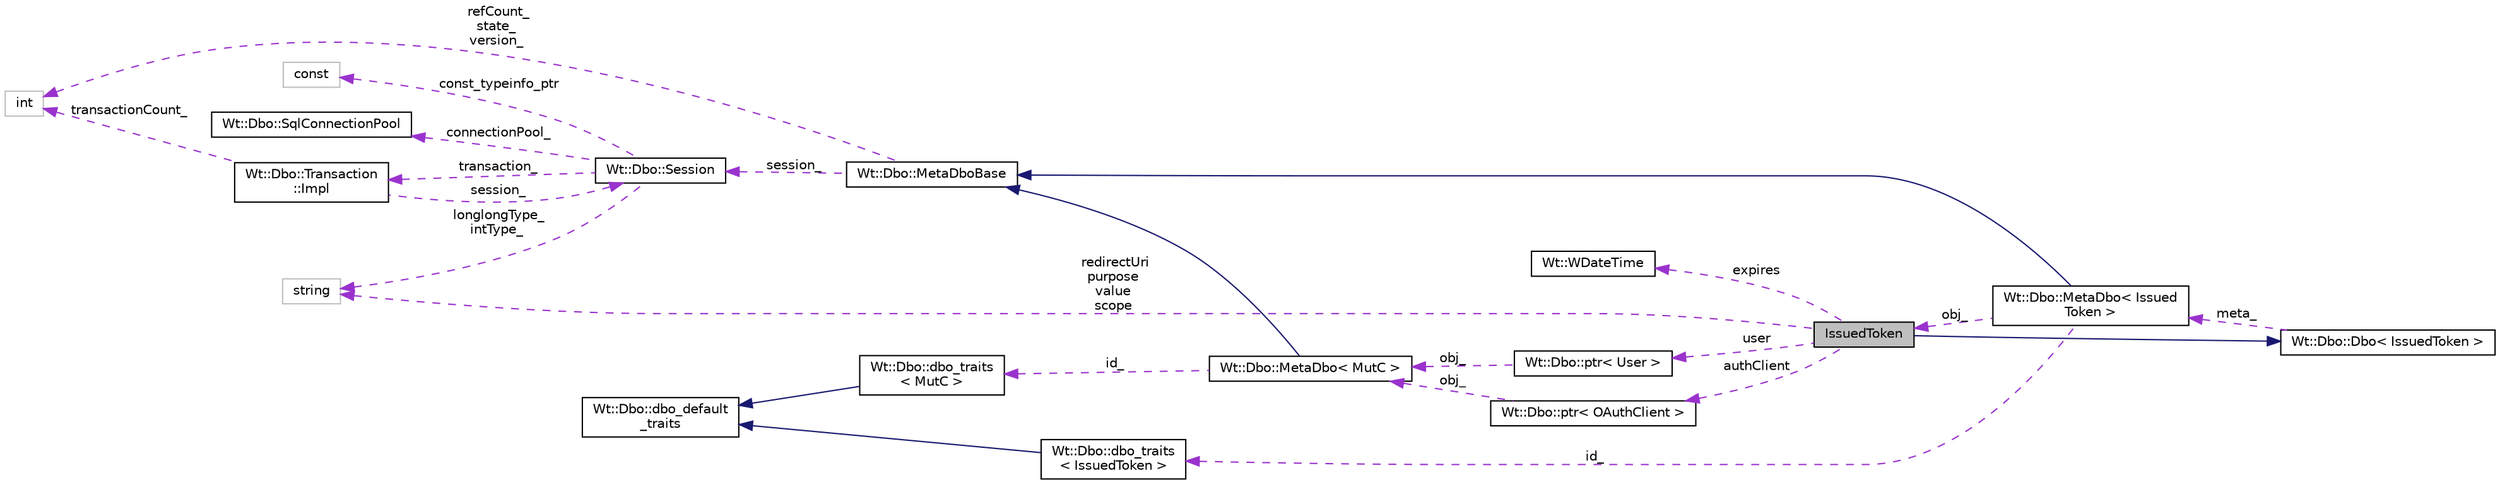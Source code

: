 digraph "IssuedToken"
{
 // LATEX_PDF_SIZE
  edge [fontname="Helvetica",fontsize="10",labelfontname="Helvetica",labelfontsize="10"];
  node [fontname="Helvetica",fontsize="10",shape=record];
  rankdir="LR";
  Node1 [label="IssuedToken",height=0.2,width=0.4,color="black", fillcolor="grey75", style="filled", fontcolor="black",tooltip=" "];
  Node2 -> Node1 [dir="back",color="midnightblue",fontsize="10",style="solid",fontname="Helvetica"];
  Node2 [label="Wt::Dbo::Dbo\< IssuedToken \>",height=0.2,width=0.4,color="black", fillcolor="white", style="filled",URL="$classWt_1_1Dbo_1_1Dbo.html",tooltip=" "];
  Node3 -> Node2 [dir="back",color="darkorchid3",fontsize="10",style="dashed",label=" meta_" ,fontname="Helvetica"];
  Node3 [label="Wt::Dbo::MetaDbo\< Issued\lToken \>",height=0.2,width=0.4,color="black", fillcolor="white", style="filled",URL="$classWt_1_1Dbo_1_1MetaDbo.html",tooltip=" "];
  Node4 -> Node3 [dir="back",color="midnightblue",fontsize="10",style="solid",fontname="Helvetica"];
  Node4 [label="Wt::Dbo::MetaDboBase",height=0.2,width=0.4,color="black", fillcolor="white", style="filled",URL="$classWt_1_1Dbo_1_1MetaDboBase.html",tooltip=" "];
  Node5 -> Node4 [dir="back",color="darkorchid3",fontsize="10",style="dashed",label=" refCount_\nstate_\nversion_" ,fontname="Helvetica"];
  Node5 [label="int",height=0.2,width=0.4,color="grey75", fillcolor="white", style="filled",tooltip=" "];
  Node6 -> Node4 [dir="back",color="darkorchid3",fontsize="10",style="dashed",label=" session_" ,fontname="Helvetica"];
  Node6 [label="Wt::Dbo::Session",height=0.2,width=0.4,color="black", fillcolor="white", style="filled",URL="$classWt_1_1Dbo_1_1Session.html",tooltip="A database session."];
  Node7 -> Node6 [dir="back",color="darkorchid3",fontsize="10",style="dashed",label=" transaction_" ,fontname="Helvetica"];
  Node7 [label="Wt::Dbo::Transaction\l::Impl",height=0.2,width=0.4,color="black", fillcolor="white", style="filled",URL="$structWt_1_1Dbo_1_1Transaction_1_1Impl.html",tooltip=" "];
  Node5 -> Node7 [dir="back",color="darkorchid3",fontsize="10",style="dashed",label=" transactionCount_" ,fontname="Helvetica"];
  Node6 -> Node7 [dir="back",color="darkorchid3",fontsize="10",style="dashed",label=" session_" ,fontname="Helvetica"];
  Node8 -> Node6 [dir="back",color="darkorchid3",fontsize="10",style="dashed",label=" longlongType_\nintType_" ,fontname="Helvetica"];
  Node8 [label="string",height=0.2,width=0.4,color="grey75", fillcolor="white", style="filled",tooltip=" "];
  Node9 -> Node6 [dir="back",color="darkorchid3",fontsize="10",style="dashed",label=" const_typeinfo_ptr" ,fontname="Helvetica"];
  Node9 [label="const",height=0.2,width=0.4,color="grey75", fillcolor="white", style="filled",tooltip=" "];
  Node10 -> Node6 [dir="back",color="darkorchid3",fontsize="10",style="dashed",label=" connectionPool_" ,fontname="Helvetica"];
  Node10 [label="Wt::Dbo::SqlConnectionPool",height=0.2,width=0.4,color="black", fillcolor="white", style="filled",URL="$classWt_1_1Dbo_1_1SqlConnectionPool.html",tooltip="Abstract base class for a SQL connection pool."];
  Node1 -> Node3 [dir="back",color="darkorchid3",fontsize="10",style="dashed",label=" obj_" ,fontname="Helvetica"];
  Node11 -> Node3 [dir="back",color="darkorchid3",fontsize="10",style="dashed",label=" id_" ,fontname="Helvetica"];
  Node11 [label="Wt::Dbo::dbo_traits\l\< IssuedToken \>",height=0.2,width=0.4,color="black", fillcolor="white", style="filled",URL="$structWt_1_1Dbo_1_1dbo__traits.html",tooltip=" "];
  Node12 -> Node11 [dir="back",color="midnightblue",fontsize="10",style="solid",fontname="Helvetica"];
  Node12 [label="Wt::Dbo::dbo_default\l_traits",height=0.2,width=0.4,color="black", fillcolor="white", style="filled",URL="$structWt_1_1Dbo_1_1dbo__default__traits.html",tooltip="Default traits for a class mapped with Wt::Dbo."];
  Node13 -> Node1 [dir="back",color="darkorchid3",fontsize="10",style="dashed",label=" user" ,fontname="Helvetica"];
  Node13 [label="Wt::Dbo::ptr\< User \>",height=0.2,width=0.4,color="black", fillcolor="white", style="filled",URL="$classWt_1_1Dbo_1_1ptr.html",tooltip=" "];
  Node14 -> Node13 [dir="back",color="darkorchid3",fontsize="10",style="dashed",label=" obj_" ,fontname="Helvetica"];
  Node14 [label="Wt::Dbo::MetaDbo\< MutC \>",height=0.2,width=0.4,color="black", fillcolor="white", style="filled",URL="$classWt_1_1Dbo_1_1MetaDbo.html",tooltip=" "];
  Node4 -> Node14 [dir="back",color="midnightblue",fontsize="10",style="solid",fontname="Helvetica"];
  Node15 -> Node14 [dir="back",color="darkorchid3",fontsize="10",style="dashed",label=" id_" ,fontname="Helvetica"];
  Node15 [label="Wt::Dbo::dbo_traits\l\< MutC \>",height=0.2,width=0.4,color="black", fillcolor="white", style="filled",URL="$structWt_1_1Dbo_1_1dbo__traits.html",tooltip=" "];
  Node12 -> Node15 [dir="back",color="midnightblue",fontsize="10",style="solid",fontname="Helvetica"];
  Node16 -> Node1 [dir="back",color="darkorchid3",fontsize="10",style="dashed",label=" expires" ,fontname="Helvetica"];
  Node16 [label="Wt::WDateTime",height=0.2,width=0.4,color="black", fillcolor="white", style="filled",URL="$classWt_1_1WDateTime.html",tooltip="A calendar date and clock time."];
  Node8 -> Node1 [dir="back",color="darkorchid3",fontsize="10",style="dashed",label=" redirectUri\npurpose\nvalue\nscope" ,fontname="Helvetica"];
  Node17 -> Node1 [dir="back",color="darkorchid3",fontsize="10",style="dashed",label=" authClient" ,fontname="Helvetica"];
  Node17 [label="Wt::Dbo::ptr\< OAuthClient \>",height=0.2,width=0.4,color="black", fillcolor="white", style="filled",URL="$classWt_1_1Dbo_1_1ptr.html",tooltip=" "];
  Node14 -> Node17 [dir="back",color="darkorchid3",fontsize="10",style="dashed",label=" obj_" ,fontname="Helvetica"];
}
